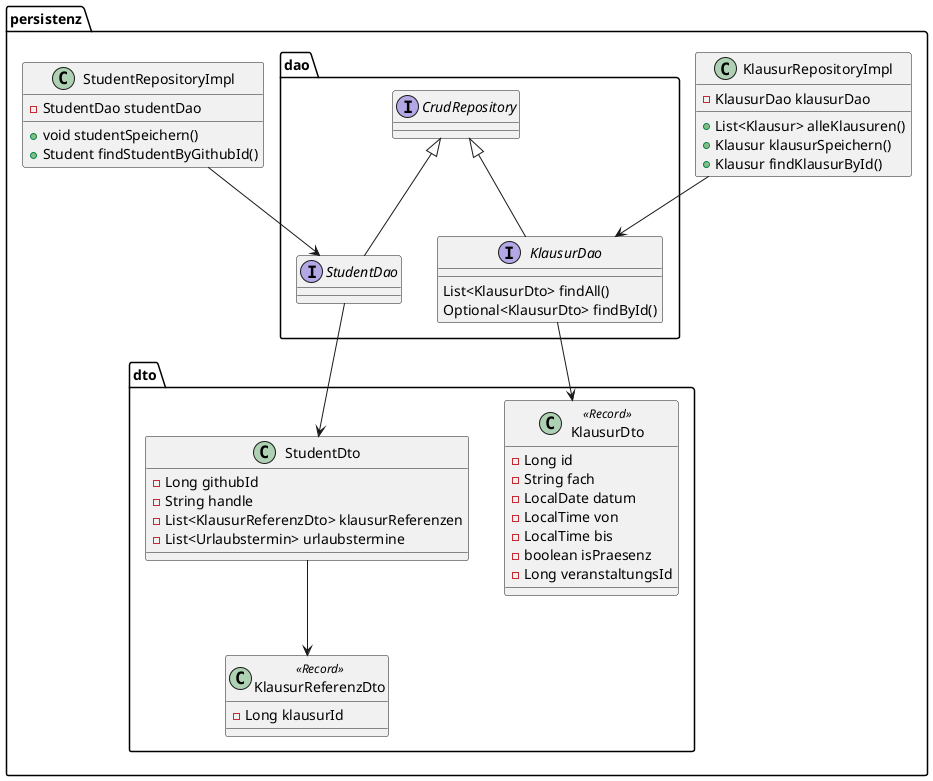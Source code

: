 @startuml
package persistenz {
    package dao {
      interface KlausurDao extends CrudRepository {
        List<KlausurDto> findAll()
        Optional<KlausurDto> findById()
      }

      interface StudentDao extends CrudRepository {}
    }

    class KlausurRepositoryImpl {
      - KlausurDao klausurDao
      + List<Klausur> alleKlausuren()
      + Klausur klausurSpeichern()
      + Klausur findKlausurById()
    }

    class StudentRepositoryImpl {
      - StudentDao studentDao
      + void studentSpeichern()
      + Student findStudentByGithubId()
    }

    package dto {
      class KlausurDto <<Record>> {
        - Long id
        - String fach
        - LocalDate datum
        - LocalTime von
        - LocalTime bis
        - boolean isPraesenz
        - Long veranstaltungsId
      }

      class StudentDto {
        - Long githubId
        - String handle
        - List<KlausurReferenzDto> klausurReferenzen
        - List<Urlaubstermin> urlaubstermine
      }

      class KlausurReferenzDto <<Record>> {
        - Long klausurId
      }
    }

    StudentRepositoryImpl --> StudentDao
    KlausurRepositoryImpl --> KlausurDao
    StudentDao --> StudentDto
    KlausurDao --> KlausurDto
    StudentDto --> KlausurReferenzDto
}
@enduml